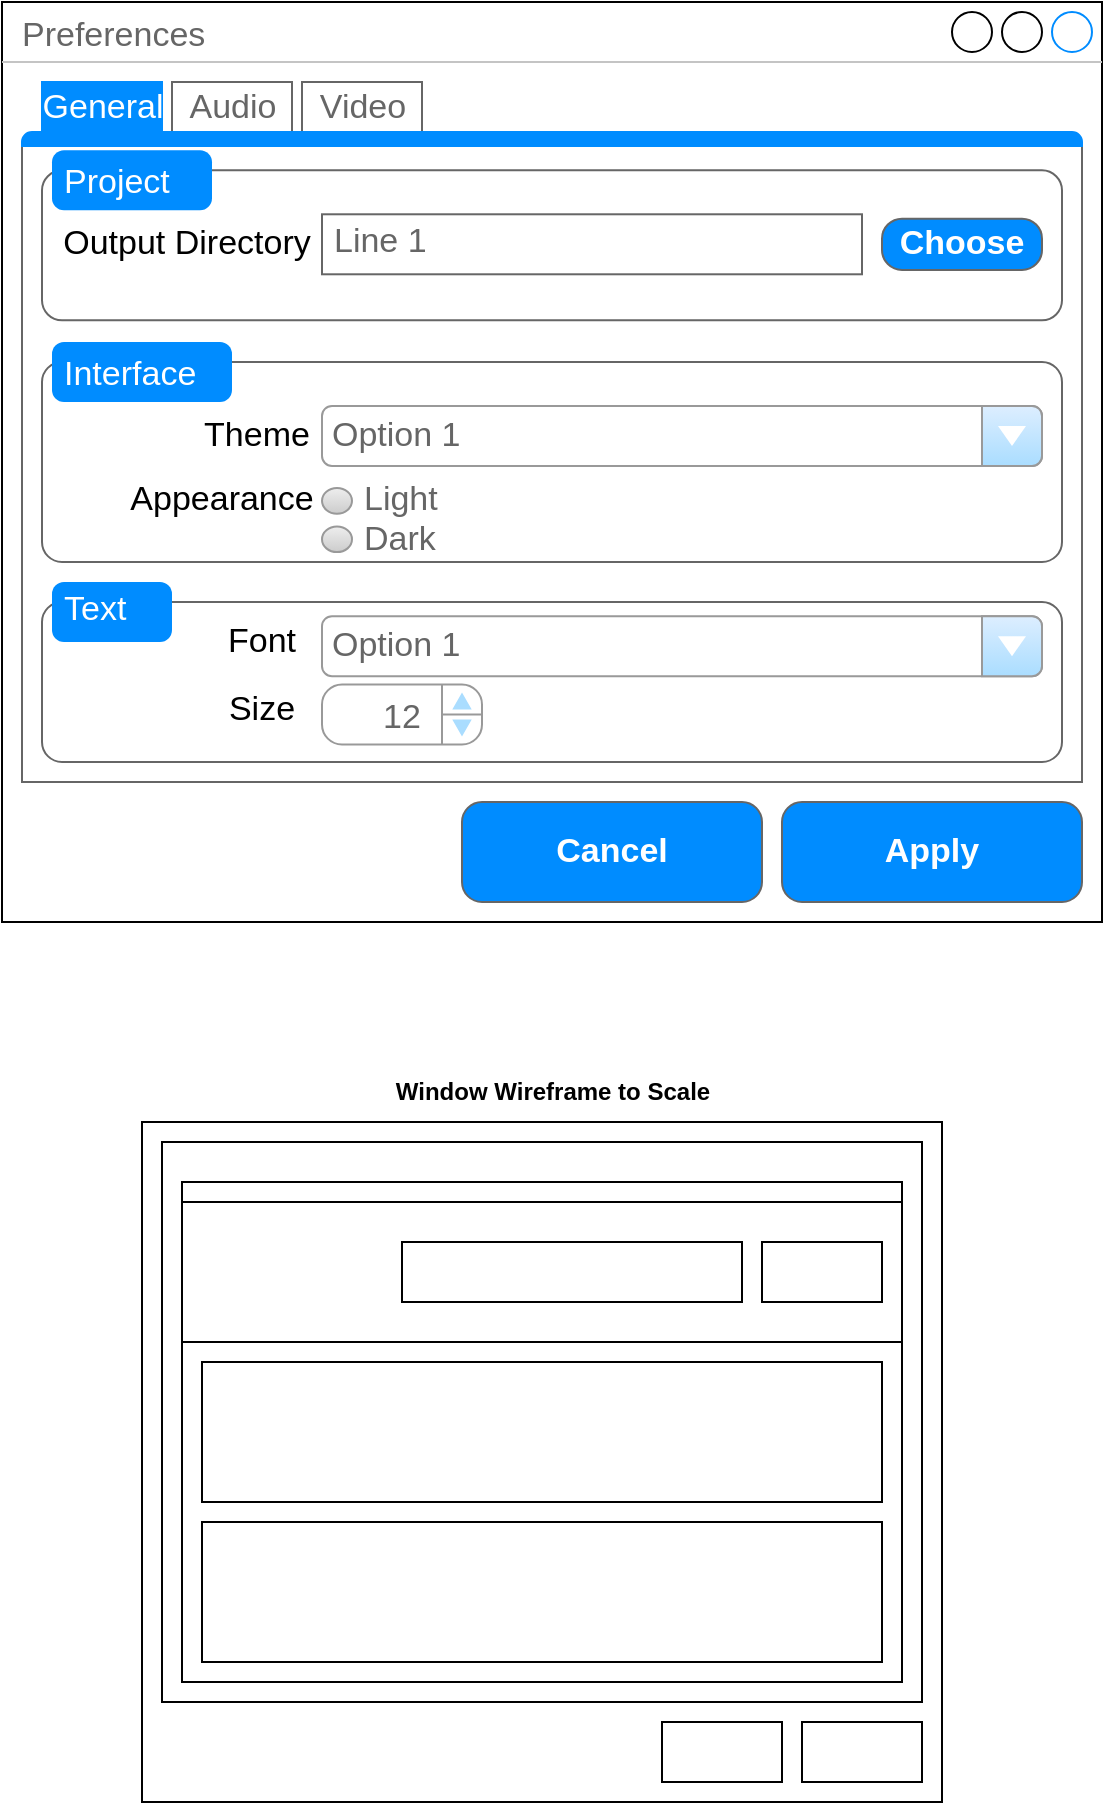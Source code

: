 <mxfile version="24.1.0" type="device" pages="3">
  <diagram id="t6W-nHp2AaDdZkX4JSfC" name="General">
    <mxGraphModel dx="984" dy="683" grid="1" gridSize="10" guides="1" tooltips="1" connect="1" arrows="1" fold="1" page="1" pageScale="1" pageWidth="850" pageHeight="1100" math="0" shadow="0">
      <root>
        <mxCell id="0" />
        <mxCell id="1" parent="0" />
        <mxCell id="diKc6S8ghk8znUsLogjv-1" value="Preferences" style="strokeWidth=1;shadow=0;dashed=0;align=center;html=1;shape=mxgraph.mockup.containers.window;align=left;verticalAlign=top;spacingLeft=8;strokeColor2=#008cff;strokeColor3=#c4c4c4;fontColor=#666666;mainText=;fontSize=17;labelBackgroundColor=none;" parent="1" vertex="1">
          <mxGeometry x="150" y="120" width="550" height="460" as="geometry" />
        </mxCell>
        <mxCell id="diKc6S8ghk8znUsLogjv-2" value="" style="strokeWidth=1;shadow=0;dashed=0;align=center;html=1;shape=mxgraph.mockup.containers.marginRect2;rectMarginTop=32;strokeColor=#666666;gradientColor=none;" parent="1" vertex="1">
          <mxGeometry x="160" y="160" width="530" height="350" as="geometry" />
        </mxCell>
        <mxCell id="diKc6S8ghk8znUsLogjv-16" value="General" style="strokeColor=#008cff;fillColor=#008cff;gradientColor=inherit;strokeWidth=1;shadow=0;dashed=0;align=center;html=1;shape=mxgraph.mockup.containers.rrect;rSize=0;fontSize=17;fontColor=#ffffff;gradientColor=none;" parent="diKc6S8ghk8znUsLogjv-2" vertex="1">
          <mxGeometry width="60" height="25" relative="1" as="geometry">
            <mxPoint x="10" as="offset" />
          </mxGeometry>
        </mxCell>
        <mxCell id="diKc6S8ghk8znUsLogjv-17" value="Audio" style="strokeWidth=1;shadow=0;dashed=0;align=center;html=1;shape=mxgraph.mockup.containers.rrect;rSize=0;fontSize=17;fontColor=#666666;strokeColor=inherit;fillColor=inherit;gradientColor=none;" parent="diKc6S8ghk8znUsLogjv-2" vertex="1">
          <mxGeometry width="60" height="25" relative="1" as="geometry">
            <mxPoint x="75" as="offset" />
          </mxGeometry>
        </mxCell>
        <mxCell id="diKc6S8ghk8znUsLogjv-18" value="Video" style="strokeColor=inherit;fillColor=inherit;gradientColor=inherit;strokeWidth=1;shadow=0;dashed=0;align=center;html=1;shape=mxgraph.mockup.containers.rrect;rSize=0;fontSize=17;fontColor=#666666;gradientColor=none;" parent="diKc6S8ghk8znUsLogjv-2" vertex="1">
          <mxGeometry width="60" height="25" relative="1" as="geometry">
            <mxPoint x="140" as="offset" />
          </mxGeometry>
        </mxCell>
        <mxCell id="diKc6S8ghk8znUsLogjv-19" value="" style="strokeWidth=1;shadow=0;dashed=0;align=center;html=1;shape=mxgraph.mockup.containers.topButton;rSize=5;strokeColor=#008cff;fillColor=#008cff;gradientColor=none;resizeWidth=1;movable=0;deletable=1;" parent="diKc6S8ghk8znUsLogjv-2" vertex="1">
          <mxGeometry width="530" height="7" relative="1" as="geometry">
            <mxPoint y="25" as="offset" />
          </mxGeometry>
        </mxCell>
        <mxCell id="SSgsU6SpIjd8MzzaVY9Y-6" value="" style="shape=mxgraph.mockup.containers.marginRect;rectMarginTop=10;strokeColor=#666666;strokeWidth=1;dashed=0;rounded=1;arcSize=5;recursiveResize=0;fontSize=17;" parent="diKc6S8ghk8znUsLogjv-2" vertex="1">
          <mxGeometry x="10" y="130" width="510" height="110" as="geometry" />
        </mxCell>
        <mxCell id="SSgsU6SpIjd8MzzaVY9Y-7" value="Interface" style="shape=rect;strokeColor=none;fillColor=#008cff;strokeWidth=1;dashed=0;rounded=1;arcSize=20;fontColor=#ffffff;fontSize=17;spacing=2;spacingTop=-2;align=left;autosize=1;spacingLeft=4;resizeWidth=0;resizeHeight=0;perimeter=none;" parent="SSgsU6SpIjd8MzzaVY9Y-6" vertex="1">
          <mxGeometry x="5" width="90" height="30" as="geometry" />
        </mxCell>
        <mxCell id="SSgsU6SpIjd8MzzaVY9Y-8" value="Theme" style="text;html=1;strokeColor=none;fillColor=none;align=center;verticalAlign=middle;whiteSpace=wrap;rounded=0;fontSize=17;" parent="SSgsU6SpIjd8MzzaVY9Y-6" vertex="1">
          <mxGeometry x="75" y="34.167" width="65" height="25.625" as="geometry" />
        </mxCell>
        <mxCell id="SSgsU6SpIjd8MzzaVY9Y-9" value="Option 1" style="strokeWidth=1;shadow=0;dashed=0;align=center;html=1;shape=mxgraph.mockup.forms.comboBox;strokeColor=#999999;fillColor=#ddeeff;align=left;fillColor2=#aaddff;mainText=;fontColor=#666666;fontSize=17;spacingLeft=3;" parent="SSgsU6SpIjd8MzzaVY9Y-6" vertex="1">
          <mxGeometry x="140" y="31.98" width="360" height="30" as="geometry" />
        </mxCell>
        <mxCell id="SSgsU6SpIjd8MzzaVY9Y-10" value="Appearance" style="text;html=1;strokeColor=none;fillColor=none;align=center;verticalAlign=middle;whiteSpace=wrap;rounded=0;fontSize=17;" parent="SSgsU6SpIjd8MzzaVY9Y-6" vertex="1">
          <mxGeometry x="40" y="66.625" width="100" height="25.625" as="geometry" />
        </mxCell>
        <mxCell id="SSgsU6SpIjd8MzzaVY9Y-11" value="Light" style="shape=ellipse;fillColor=#eeeeee;strokeColor=#999999;gradientColor=#cccccc;html=1;align=left;spacingLeft=4;fontSize=17;fontColor=#666666;labelPosition=right;shadow=0;" parent="SSgsU6SpIjd8MzzaVY9Y-6" vertex="1">
          <mxGeometry x="140" y="73.031" width="15" height="12.812" as="geometry" />
        </mxCell>
        <mxCell id="SSgsU6SpIjd8MzzaVY9Y-12" value="Dark" style="shape=ellipse;fillColor=#eeeeee;strokeColor=#999999;gradientColor=#cccccc;html=1;align=left;spacingLeft=4;fontSize=17;fontColor=#666666;labelPosition=right;shadow=0;" parent="SSgsU6SpIjd8MzzaVY9Y-6" vertex="1">
          <mxGeometry x="140" y="92.25" width="15" height="12.812" as="geometry" />
        </mxCell>
        <mxCell id="SSgsU6SpIjd8MzzaVY9Y-13" value="" style="shape=mxgraph.mockup.containers.marginRect;rectMarginTop=10;strokeColor=#666666;strokeWidth=1;dashed=0;rounded=1;arcSize=5;recursiveResize=0;labelBackgroundColor=#FFFFFF;sketch=0;fontSize=17;fontColor=#FFFFFF;fillColor=none;html=1;" parent="diKc6S8ghk8znUsLogjv-2" vertex="1">
          <mxGeometry x="10" y="250" width="510" height="90" as="geometry" />
        </mxCell>
        <mxCell id="SSgsU6SpIjd8MzzaVY9Y-14" value="Text" style="shape=rect;strokeColor=none;fillColor=#008cff;strokeWidth=1;dashed=0;rounded=1;arcSize=20;fontColor=#ffffff;fontSize=17;spacing=2;spacingTop=-2;align=left;autosize=1;spacingLeft=4;resizeWidth=0;resizeHeight=0;perimeter=none;labelBackgroundColor=none;sketch=0;html=1;" parent="SSgsU6SpIjd8MzzaVY9Y-13" vertex="1">
          <mxGeometry x="5" width="60" height="30" as="geometry" />
        </mxCell>
        <mxCell id="SSgsU6SpIjd8MzzaVY9Y-15" value="Option 1" style="strokeWidth=1;shadow=0;dashed=0;align=center;html=1;shape=mxgraph.mockup.forms.comboBox;strokeColor=#999999;fillColor=#ddeeff;align=left;fillColor2=#aaddff;mainText=;fontColor=#666666;fontSize=17;spacingLeft=3;labelBackgroundColor=none;sketch=0;" parent="SSgsU6SpIjd8MzzaVY9Y-13" vertex="1">
          <mxGeometry x="140" y="17.083" width="360" height="30" as="geometry" />
        </mxCell>
        <mxCell id="SSgsU6SpIjd8MzzaVY9Y-16" value="&lt;p style=&quot;line-height: 0%;&quot;&gt;12&lt;br&gt;&lt;/p&gt;" style="strokeWidth=1;shadow=0;dashed=0;align=center;html=1;shape=mxgraph.mockup.forms.spinner;strokeColor=#999999;spinLayout=right;spinStyle=normal;adjStyle=triangle;fillColor=#aaddff;fontSize=17;fontColor=#666666;mainText=;html=1;overflow=fill;labelBackgroundColor=none;sketch=0;" parent="SSgsU6SpIjd8MzzaVY9Y-13" vertex="1">
          <mxGeometry x="140" y="51.25" width="80" height="30" as="geometry" />
        </mxCell>
        <mxCell id="SSgsU6SpIjd8MzzaVY9Y-17" value="Font" style="text;html=1;strokeColor=none;fillColor=none;align=center;verticalAlign=middle;whiteSpace=wrap;rounded=0;fontSize=17;" parent="SSgsU6SpIjd8MzzaVY9Y-13" vertex="1">
          <mxGeometry x="90" y="17.083" width="40" height="25.625" as="geometry" />
        </mxCell>
        <mxCell id="SSgsU6SpIjd8MzzaVY9Y-18" value="Size" style="text;html=1;strokeColor=none;fillColor=none;align=center;verticalAlign=middle;whiteSpace=wrap;rounded=0;fontSize=17;" parent="SSgsU6SpIjd8MzzaVY9Y-13" vertex="1">
          <mxGeometry x="90" y="51.25" width="40" height="25.625" as="geometry" />
        </mxCell>
        <mxCell id="tmP9b08v6fIEIvVONiqi-2" value="Cancel" style="strokeWidth=1;shadow=0;dashed=0;align=center;html=1;shape=mxgraph.mockup.buttons.button;strokeColor=#666666;fontColor=#ffffff;mainText=;buttonStyle=round;fontSize=17;fontStyle=1;fillColor=#008cff;whiteSpace=wrap;" parent="1" vertex="1">
          <mxGeometry x="380" y="520" width="150" height="50" as="geometry" />
        </mxCell>
        <mxCell id="tmP9b08v6fIEIvVONiqi-1" value="Apply" style="strokeWidth=1;shadow=0;dashed=0;align=center;html=1;shape=mxgraph.mockup.buttons.button;strokeColor=#666666;fontColor=#ffffff;mainText=;buttonStyle=round;fontSize=17;fontStyle=1;fillColor=#008cff;whiteSpace=wrap;" parent="1" vertex="1">
          <mxGeometry x="540" y="520" width="150" height="50" as="geometry" />
        </mxCell>
        <mxCell id="SSgsU6SpIjd8MzzaVY9Y-1" value="" style="shape=mxgraph.mockup.containers.marginRect;rectMarginTop=10;strokeColor=#666666;strokeWidth=1;dashed=0;rounded=1;arcSize=5;recursiveResize=0;" parent="1" vertex="1">
          <mxGeometry x="170" y="194.17" width="510" height="85" as="geometry" />
        </mxCell>
        <mxCell id="SSgsU6SpIjd8MzzaVY9Y-2" value="Project" style="shape=rect;strokeColor=none;fillColor=#008cff;strokeWidth=1;dashed=0;rounded=1;arcSize=20;fontColor=#ffffff;fontSize=17;spacing=2;spacingTop=-2;align=left;autosize=1;spacingLeft=4;resizeWidth=0;resizeHeight=0;perimeter=none;" parent="SSgsU6SpIjd8MzzaVY9Y-1" vertex="1">
          <mxGeometry x="5" width="80" height="30" as="geometry" />
        </mxCell>
        <mxCell id="SSgsU6SpIjd8MzzaVY9Y-3" value="Output Directory" style="text;html=1;strokeColor=none;fillColor=none;align=center;verticalAlign=middle;whiteSpace=wrap;rounded=0;fontSize=17;" parent="SSgsU6SpIjd8MzzaVY9Y-1" vertex="1">
          <mxGeometry x="5" y="34.167" width="135" height="25.625" as="geometry" />
        </mxCell>
        <mxCell id="SSgsU6SpIjd8MzzaVY9Y-4" value="Line 1" style="strokeWidth=1;shadow=0;dashed=0;align=center;html=1;shape=mxgraph.mockup.text.textBox;fontColor=#666666;align=left;fontSize=17;spacingLeft=4;spacingTop=-3;strokeColor=#666666;mainText=" parent="SSgsU6SpIjd8MzzaVY9Y-1" vertex="1">
          <mxGeometry x="140" y="31.977" width="270" height="30" as="geometry" />
        </mxCell>
        <mxCell id="SSgsU6SpIjd8MzzaVY9Y-5" value="Choose" style="strokeWidth=1;shadow=0;dashed=0;align=center;html=1;shape=mxgraph.mockup.buttons.button;strokeColor=#666666;fontColor=#ffffff;mainText=;buttonStyle=round;fontSize=17;fontStyle=1;fillColor=#008cff;whiteSpace=wrap;" parent="SSgsU6SpIjd8MzzaVY9Y-1" vertex="1">
          <mxGeometry x="420" y="34.167" width="80" height="25.625" as="geometry" />
        </mxCell>
        <mxCell id="DBEaL1sf2qczhyfExk2F-1" value="" style="rounded=0;whiteSpace=wrap;html=1;fontSize=16;fillColor=none;" parent="1" vertex="1">
          <mxGeometry x="220" y="680" width="400" height="340" as="geometry" />
        </mxCell>
        <mxCell id="u3RzYJQjXdeA4L5AA04r-1" value="" style="rounded=0;whiteSpace=wrap;html=1;fontSize=16;fillColor=none;" parent="1" vertex="1">
          <mxGeometry x="230" y="690" width="380" height="280" as="geometry" />
        </mxCell>
        <mxCell id="cqLNv2CBaiIK8xhDbw6P-1" value="" style="rounded=0;whiteSpace=wrap;html=1;fontSize=16;fillColor=none;" parent="1" vertex="1">
          <mxGeometry x="240" y="710" width="360" height="250" as="geometry" />
        </mxCell>
        <mxCell id="CoxS5oORBuxENK6b9qUO-1" value="" style="rounded=0;whiteSpace=wrap;html=1;fontSize=16;fillColor=none;" parent="1" vertex="1">
          <mxGeometry x="240" y="720" width="360" height="70" as="geometry" />
        </mxCell>
        <mxCell id="CoxS5oORBuxENK6b9qUO-2" value="" style="rounded=0;whiteSpace=wrap;html=1;fontSize=16;fillColor=none;" parent="1" vertex="1">
          <mxGeometry x="250" y="800" width="340" height="70" as="geometry" />
        </mxCell>
        <mxCell id="CoxS5oORBuxENK6b9qUO-3" value="" style="rounded=0;whiteSpace=wrap;html=1;fontSize=16;fillColor=none;" parent="1" vertex="1">
          <mxGeometry x="250" y="880" width="340" height="70" as="geometry" />
        </mxCell>
        <mxCell id="u8vSnqJ97IPU191fKilF-1" value="&lt;b&gt;Window Wireframe to Scale&lt;/b&gt;" style="text;html=1;strokeColor=none;fillColor=none;align=center;verticalAlign=middle;whiteSpace=wrap;rounded=0;" parent="1" vertex="1">
          <mxGeometry x="342.5" y="650" width="165" height="30" as="geometry" />
        </mxCell>
        <mxCell id="Ink-8CawmunjvrsNEqMH-1" value="" style="rounded=0;whiteSpace=wrap;html=1;fillColor=none;" parent="1" vertex="1">
          <mxGeometry x="550" y="980" width="60" height="30" as="geometry" />
        </mxCell>
        <mxCell id="Ink-8CawmunjvrsNEqMH-2" value="" style="rounded=0;whiteSpace=wrap;html=1;fillColor=none;" parent="1" vertex="1">
          <mxGeometry x="480" y="980" width="60" height="30" as="geometry" />
        </mxCell>
        <mxCell id="Ink-8CawmunjvrsNEqMH-3" value="" style="rounded=0;whiteSpace=wrap;html=1;fillColor=none;" parent="1" vertex="1">
          <mxGeometry x="530" y="740" width="60" height="30" as="geometry" />
        </mxCell>
        <mxCell id="Ink-8CawmunjvrsNEqMH-4" value="" style="rounded=0;whiteSpace=wrap;html=1;fontSize=16;fillColor=none;" parent="1" vertex="1">
          <mxGeometry x="350" y="740" width="170" height="30" as="geometry" />
        </mxCell>
      </root>
    </mxGraphModel>
  </diagram>
  <diagram id="EILjyNlQ_RmkPIFJ16MW" name="Audio">
    <mxGraphModel dx="984" dy="683" grid="1" gridSize="10" guides="1" tooltips="1" connect="1" arrows="1" fold="1" page="1" pageScale="1" pageWidth="850" pageHeight="1100" math="0" shadow="0">
      <root>
        <mxCell id="0" />
        <mxCell id="1" parent="0" />
        <mxCell id="YPnH3pq1iTY1rtvttvFz-1" value="Preferences" style="strokeWidth=1;shadow=0;dashed=0;align=center;html=1;shape=mxgraph.mockup.containers.window;align=left;verticalAlign=top;spacingLeft=8;strokeColor2=#008cff;strokeColor3=#c4c4c4;fontColor=#666666;mainText=;fontSize=17;labelBackgroundColor=none;" parent="1" vertex="1">
          <mxGeometry width="550" height="460" as="geometry" />
        </mxCell>
        <mxCell id="YPnH3pq1iTY1rtvttvFz-2" value="" style="strokeWidth=1;shadow=0;dashed=0;align=center;html=1;shape=mxgraph.mockup.containers.marginRect2;rectMarginTop=32;strokeColor=#666666;gradientColor=none;" parent="1" vertex="1">
          <mxGeometry x="10" y="40" width="530" height="350" as="geometry" />
        </mxCell>
        <mxCell id="YPnH3pq1iTY1rtvttvFz-24" value="" style="shape=mxgraph.mockup.containers.marginRect;rectMarginTop=10;strokeColor=#666666;strokeWidth=1;dashed=0;rounded=1;arcSize=5;recursiveResize=0;fontSize=17;" parent="YPnH3pq1iTY1rtvttvFz-2" vertex="1">
          <mxGeometry x="10" y="33.33" width="510" height="86.67" as="geometry" />
        </mxCell>
        <mxCell id="YPnH3pq1iTY1rtvttvFz-25" value="Output" style="shape=rect;strokeColor=none;fillColor=#008cff;strokeWidth=1;dashed=0;rounded=1;arcSize=20;fontColor=#ffffff;fontSize=17;spacing=2;spacingTop=-2;align=left;autosize=1;spacingLeft=4;resizeWidth=0;resizeHeight=0;perimeter=none;" parent="YPnH3pq1iTY1rtvttvFz-24" vertex="1">
          <mxGeometry x="5" width="80" height="30" as="geometry" />
        </mxCell>
        <mxCell id="YPnH3pq1iTY1rtvttvFz-13" value="Device" style="text;html=1;strokeColor=none;fillColor=none;align=center;verticalAlign=middle;whiteSpace=wrap;rounded=0;fontSize=17;" parent="YPnH3pq1iTY1rtvttvFz-24" vertex="1">
          <mxGeometry x="60" y="29.997" width="60" height="38.892" as="geometry" />
        </mxCell>
        <mxCell id="YPnH3pq1iTY1rtvttvFz-7" value="Option 1" style="strokeWidth=1;shadow=0;dashed=0;align=center;html=1;shape=mxgraph.mockup.forms.comboBox;strokeColor=#999999;fillColor=#ddeeff;align=left;fillColor2=#aaddff;mainText=;fontColor=#666666;fontSize=17;spacingLeft=3;" parent="YPnH3pq1iTY1rtvttvFz-24" vertex="1">
          <mxGeometry x="120" y="36.665" width="380" height="27.142" as="geometry" />
        </mxCell>
        <mxCell id="YPnH3pq1iTY1rtvttvFz-20" value="" style="shape=mxgraph.mockup.containers.marginRect;rectMarginTop=10;strokeColor=#666666;strokeWidth=1;dashed=0;rounded=1;arcSize=5;recursiveResize=0;fontSize=17;" parent="YPnH3pq1iTY1rtvttvFz-2" vertex="1">
          <mxGeometry x="10" y="130" width="510" height="211.8" as="geometry" />
        </mxCell>
        <mxCell id="YPnH3pq1iTY1rtvttvFz-21" value="Input" style="shape=rect;strokeColor=none;fillColor=#008cff;strokeWidth=1;dashed=0;rounded=1;arcSize=20;fontColor=#ffffff;fontSize=17;spacing=2;spacingTop=-2;align=left;autosize=1;spacingLeft=4;resizeWidth=0;resizeHeight=0;perimeter=none;" parent="YPnH3pq1iTY1rtvttvFz-20" vertex="1">
          <mxGeometry x="5" width="60" height="30" as="geometry" />
        </mxCell>
        <mxCell id="YPnH3pq1iTY1rtvttvFz-14" value="Device" style="text;html=1;strokeColor=none;fillColor=none;align=center;verticalAlign=middle;whiteSpace=wrap;rounded=0;fontSize=17;" parent="YPnH3pq1iTY1rtvttvFz-20" vertex="1">
          <mxGeometry x="60" y="40.003" width="60" height="38.889" as="geometry" />
        </mxCell>
        <mxCell id="YPnH3pq1iTY1rtvttvFz-18" value="Sample Rate" style="text;html=1;strokeColor=none;fillColor=none;align=center;verticalAlign=middle;whiteSpace=wrap;rounded=0;fontSize=17;" parent="YPnH3pq1iTY1rtvttvFz-20" vertex="1">
          <mxGeometry x="10" y="78.892" width="110" height="38.892" as="geometry" />
        </mxCell>
        <mxCell id="YPnH3pq1iTY1rtvttvFz-19" value="Channels" style="text;html=1;strokeColor=none;fillColor=none;align=center;verticalAlign=middle;whiteSpace=wrap;rounded=0;fontSize=17;" parent="YPnH3pq1iTY1rtvttvFz-20" vertex="1">
          <mxGeometry x="40" y="117.784" width="80" height="38.889" as="geometry" />
        </mxCell>
        <mxCell id="YPnH3pq1iTY1rtvttvFz-15" value="Option 1" style="strokeWidth=1;shadow=0;dashed=0;align=center;html=1;shape=mxgraph.mockup.forms.comboBox;strokeColor=#999999;fillColor=#ddeeff;align=left;fillColor2=#aaddff;mainText=;fontColor=#666666;fontSize=17;spacingLeft=3;" parent="YPnH3pq1iTY1rtvttvFz-20" vertex="1">
          <mxGeometry x="120" y="45.875" width="380" height="27.142" as="geometry" />
        </mxCell>
        <mxCell id="YPnH3pq1iTY1rtvttvFz-16" value="Option 1" style="strokeWidth=1;shadow=0;dashed=0;align=center;html=1;shape=mxgraph.mockup.forms.comboBox;strokeColor=#999999;fillColor=#ddeeff;align=left;fillColor2=#aaddff;mainText=;fontColor=#666666;fontSize=17;spacingLeft=3;" parent="YPnH3pq1iTY1rtvttvFz-20" vertex="1">
          <mxGeometry x="120" y="84.767" width="380" height="27.142" as="geometry" />
        </mxCell>
        <mxCell id="YPnH3pq1iTY1rtvttvFz-17" value="Option 1" style="strokeWidth=1;shadow=0;dashed=0;align=center;html=1;shape=mxgraph.mockup.forms.comboBox;strokeColor=#999999;fillColor=#ddeeff;align=left;fillColor2=#aaddff;mainText=;fontColor=#666666;fontSize=17;spacingLeft=3;" parent="YPnH3pq1iTY1rtvttvFz-20" vertex="1">
          <mxGeometry x="120" y="123.633" width="380" height="27.142" as="geometry" />
        </mxCell>
        <mxCell id="YPnH3pq1iTY1rtvttvFz-26" value="" style="verticalLabelPosition=bottom;shadow=0;dashed=0;align=center;html=1;verticalAlign=top;strokeWidth=1;shape=mxgraph.mockup.forms.horSlider;strokeColor=#999999;sliderStyle=basic;sliderPos=20;handleStyle=circle;fillColor2=#ddeeff;fontSize=17;" parent="YPnH3pq1iTY1rtvttvFz-20" vertex="1">
          <mxGeometry x="120" y="159.997" width="380" height="25" as="geometry" />
        </mxCell>
        <mxCell id="YPnH3pq1iTY1rtvttvFz-27" value="Volume" style="text;html=1;strokeColor=none;fillColor=none;align=center;verticalAlign=middle;whiteSpace=wrap;rounded=0;fontSize=17;" parent="YPnH3pq1iTY1rtvttvFz-20" vertex="1">
          <mxGeometry x="60" y="159.997" width="60" height="25" as="geometry" />
        </mxCell>
        <mxCell id="YPnH3pq1iTY1rtvttvFz-3" value="General" style="strokeColor=inherit;fillColor=inherit;gradientColor=inherit;strokeWidth=1;shadow=0;dashed=0;align=center;html=1;shape=mxgraph.mockup.containers.rrect;rSize=0;fontSize=17;fontColor=#666666;gradientColor=none;" parent="YPnH3pq1iTY1rtvttvFz-2" vertex="1">
          <mxGeometry width="60" height="25" relative="1" as="geometry">
            <mxPoint x="10" as="offset" />
          </mxGeometry>
        </mxCell>
        <mxCell id="YPnH3pq1iTY1rtvttvFz-4" value="Audio" style="strokeWidth=1;shadow=0;dashed=0;align=center;html=1;shape=mxgraph.mockup.containers.rrect;rSize=0;fontSize=17;fontColor=#ffffff;strokeColor=#008cff;fillColor=#008cff;" parent="YPnH3pq1iTY1rtvttvFz-2" vertex="1">
          <mxGeometry width="60" height="25" relative="1" as="geometry">
            <mxPoint x="75" as="offset" />
          </mxGeometry>
        </mxCell>
        <mxCell id="YPnH3pq1iTY1rtvttvFz-5" value="Video" style="strokeColor=inherit;fillColor=inherit;gradientColor=inherit;strokeWidth=1;shadow=0;dashed=0;align=center;html=1;shape=mxgraph.mockup.containers.rrect;rSize=0;fontSize=17;fontColor=#666666;gradientColor=none;" parent="YPnH3pq1iTY1rtvttvFz-2" vertex="1">
          <mxGeometry width="60" height="25" relative="1" as="geometry">
            <mxPoint x="140" as="offset" />
          </mxGeometry>
        </mxCell>
        <mxCell id="YPnH3pq1iTY1rtvttvFz-6" value="" style="strokeWidth=1;shadow=0;dashed=0;align=center;html=1;shape=mxgraph.mockup.containers.topButton;rSize=5;strokeColor=#008cff;fillColor=#008cff;gradientColor=none;resizeWidth=1;movable=0;deletable=1;" parent="YPnH3pq1iTY1rtvttvFz-2" vertex="1">
          <mxGeometry width="530" height="7" relative="1" as="geometry">
            <mxPoint y="25" as="offset" />
          </mxGeometry>
        </mxCell>
        <mxCell id="YPnH3pq1iTY1rtvttvFz-10" value="Apply" style="strokeWidth=1;shadow=0;dashed=0;align=center;html=1;shape=mxgraph.mockup.buttons.button;strokeColor=#666666;fontColor=#ffffff;mainText=;buttonStyle=round;fontSize=17;fontStyle=1;fillColor=#008cff;whiteSpace=wrap;" parent="1" vertex="1">
          <mxGeometry x="390" y="400" width="150" height="50" as="geometry" />
        </mxCell>
        <mxCell id="YPnH3pq1iTY1rtvttvFz-11" value="Cancel" style="strokeWidth=1;shadow=0;dashed=0;align=center;html=1;shape=mxgraph.mockup.buttons.button;strokeColor=#666666;fontColor=#ffffff;mainText=;buttonStyle=round;fontSize=17;fontStyle=1;fillColor=#008cff;whiteSpace=wrap;" parent="1" vertex="1">
          <mxGeometry x="230" y="400" width="150" height="50" as="geometry" />
        </mxCell>
        <mxCell id="mCZecjg7Fsaxp-tUPbpS-1" value="" style="rounded=0;whiteSpace=wrap;html=1;fillColor=none;labelPosition=center;verticalLabelPosition=top;align=center;verticalAlign=bottom;" parent="1" vertex="1">
          <mxGeometry x="220" y="680" width="400" height="340" as="geometry" />
        </mxCell>
        <mxCell id="mCZecjg7Fsaxp-tUPbpS-2" value="" style="rounded=0;whiteSpace=wrap;html=1;fillColor=none;" parent="1" vertex="1">
          <mxGeometry x="230" y="690" width="380" height="280" as="geometry" />
        </mxCell>
        <mxCell id="mCZecjg7Fsaxp-tUPbpS-3" value="" style="rounded=0;whiteSpace=wrap;html=1;fillColor=none;" parent="1" vertex="1">
          <mxGeometry x="240" y="710" width="360" height="250" as="geometry" />
        </mxCell>
        <mxCell id="mCZecjg7Fsaxp-tUPbpS-4" value="" style="rounded=0;whiteSpace=wrap;html=1;fillColor=none;" parent="1" vertex="1">
          <mxGeometry x="240" y="720" width="360" height="50" as="geometry" />
        </mxCell>
        <mxCell id="mCZecjg7Fsaxp-tUPbpS-5" value="" style="rounded=0;whiteSpace=wrap;html=1;fillColor=none;" parent="1" vertex="1">
          <mxGeometry x="240" y="780" width="360" height="170" as="geometry" />
        </mxCell>
        <mxCell id="mCZecjg7Fsaxp-tUPbpS-6" value="" style="rounded=0;whiteSpace=wrap;html=1;fillColor=none;" parent="1" vertex="1">
          <mxGeometry x="550" y="980" width="60" height="30" as="geometry" />
        </mxCell>
        <mxCell id="mCZecjg7Fsaxp-tUPbpS-7" value="" style="rounded=0;whiteSpace=wrap;html=1;fillColor=none;" parent="1" vertex="1">
          <mxGeometry x="480" y="980" width="60" height="30" as="geometry" />
        </mxCell>
        <mxCell id="mCZecjg7Fsaxp-tUPbpS-8" value="&lt;b&gt;Window Wireframe to Scale&lt;/b&gt;" style="text;html=1;strokeColor=none;fillColor=none;align=center;verticalAlign=middle;whiteSpace=wrap;rounded=0;" parent="1" vertex="1">
          <mxGeometry x="343" y="650" width="165" height="30" as="geometry" />
        </mxCell>
      </root>
    </mxGraphModel>
  </diagram>
  <diagram id="WzMNUKS4J1rxnj-n8jQC" name="Video">
    <mxGraphModel dx="984" dy="683" grid="1" gridSize="10" guides="1" tooltips="1" connect="1" arrows="1" fold="1" page="1" pageScale="1" pageWidth="850" pageHeight="1100" math="0" shadow="0">
      <root>
        <mxCell id="0" />
        <mxCell id="1" parent="0" />
        <mxCell id="n_aQ-jBpUl-tfyjyhjPL-1" value="Preferences" style="strokeWidth=1;shadow=0;dashed=0;align=center;html=1;shape=mxgraph.mockup.containers.window;align=left;verticalAlign=top;spacingLeft=8;strokeColor2=#008cff;strokeColor3=#c4c4c4;fontColor=#666666;mainText=;fontSize=17;labelBackgroundColor=none;" vertex="1" parent="1">
          <mxGeometry width="550" height="460" as="geometry" />
        </mxCell>
        <mxCell id="n_aQ-jBpUl-tfyjyhjPL-2" value="" style="strokeWidth=1;shadow=0;dashed=0;align=center;html=1;shape=mxgraph.mockup.containers.marginRect2;rectMarginTop=32;strokeColor=#666666;gradientColor=none;" vertex="1" parent="1">
          <mxGeometry x="10" y="40" width="530" height="350" as="geometry" />
        </mxCell>
        <mxCell id="n_aQ-jBpUl-tfyjyhjPL-7" value="" style="shape=mxgraph.mockup.containers.marginRect;rectMarginTop=10;strokeColor=#666666;strokeWidth=1;dashed=0;rounded=1;arcSize=5;recursiveResize=0;fontSize=17;" vertex="1" parent="n_aQ-jBpUl-tfyjyhjPL-2">
          <mxGeometry x="10" y="40" width="510" height="160" as="geometry" />
        </mxCell>
        <mxCell id="n_aQ-jBpUl-tfyjyhjPL-8" value="Input" style="shape=rect;strokeColor=none;fillColor=#008cff;strokeWidth=1;dashed=0;rounded=1;arcSize=20;fontColor=#ffffff;fontSize=17;spacing=2;spacingTop=-2;align=left;autosize=1;spacingLeft=4;resizeWidth=0;resizeHeight=0;perimeter=none;" vertex="1" parent="n_aQ-jBpUl-tfyjyhjPL-7">
          <mxGeometry x="5" width="60" height="30" as="geometry" />
        </mxCell>
        <mxCell id="n_aQ-jBpUl-tfyjyhjPL-9" value="Device" style="text;html=1;strokeColor=none;fillColor=none;align=center;verticalAlign=middle;whiteSpace=wrap;rounded=0;fontSize=17;" vertex="1" parent="n_aQ-jBpUl-tfyjyhjPL-7">
          <mxGeometry x="120" y="30.003" width="60" height="38.889" as="geometry" />
        </mxCell>
        <mxCell id="n_aQ-jBpUl-tfyjyhjPL-10" value="Frames Per Second" style="text;html=1;strokeColor=none;fillColor=none;align=center;verticalAlign=middle;whiteSpace=wrap;rounded=0;fontSize=17;" vertex="1" parent="n_aQ-jBpUl-tfyjyhjPL-7">
          <mxGeometry x="20" y="68.89" width="160" height="38.89" as="geometry" />
        </mxCell>
        <mxCell id="n_aQ-jBpUl-tfyjyhjPL-11" value="Resolution" style="text;html=1;strokeColor=none;fillColor=none;align=center;verticalAlign=middle;whiteSpace=wrap;rounded=0;fontSize=17;" vertex="1" parent="n_aQ-jBpUl-tfyjyhjPL-7">
          <mxGeometry x="100" y="107.784" width="80" height="38.889" as="geometry" />
        </mxCell>
        <mxCell id="n_aQ-jBpUl-tfyjyhjPL-12" value="Option 1" style="strokeWidth=1;shadow=0;dashed=0;align=center;html=1;shape=mxgraph.mockup.forms.comboBox;strokeColor=#999999;fillColor=#ddeeff;align=left;fillColor2=#aaddff;mainText=;fontColor=#666666;fontSize=17;spacingLeft=3;" vertex="1" parent="n_aQ-jBpUl-tfyjyhjPL-7">
          <mxGeometry x="180" y="35.88" width="320" height="27.14" as="geometry" />
        </mxCell>
        <mxCell id="n_aQ-jBpUl-tfyjyhjPL-13" value="Option 1" style="strokeWidth=1;shadow=0;dashed=0;align=center;html=1;shape=mxgraph.mockup.forms.comboBox;strokeColor=#999999;fillColor=#ddeeff;align=left;fillColor2=#aaddff;mainText=;fontColor=#666666;fontSize=17;spacingLeft=3;" vertex="1" parent="n_aQ-jBpUl-tfyjyhjPL-7">
          <mxGeometry x="180" y="74.77" width="320" height="27.14" as="geometry" />
        </mxCell>
        <mxCell id="n_aQ-jBpUl-tfyjyhjPL-14" value="Option 1" style="strokeWidth=1;shadow=0;dashed=0;align=center;html=1;shape=mxgraph.mockup.forms.comboBox;strokeColor=#999999;fillColor=#ddeeff;align=left;fillColor2=#aaddff;mainText=;fontColor=#666666;fontSize=17;spacingLeft=3;" vertex="1" parent="n_aQ-jBpUl-tfyjyhjPL-7">
          <mxGeometry x="180" y="113.66" width="320" height="27.14" as="geometry" />
        </mxCell>
        <mxCell id="n_aQ-jBpUl-tfyjyhjPL-17" value="General" style="strokeColor=inherit;fillColor=inherit;gradientColor=inherit;strokeWidth=1;shadow=0;dashed=0;align=center;html=1;shape=mxgraph.mockup.containers.rrect;rSize=0;fontSize=17;fontColor=#666666;gradientColor=none;" vertex="1" parent="n_aQ-jBpUl-tfyjyhjPL-2">
          <mxGeometry width="60" height="25" relative="1" as="geometry">
            <mxPoint x="10" as="offset" />
          </mxGeometry>
        </mxCell>
        <mxCell id="n_aQ-jBpUl-tfyjyhjPL-20" value="" style="strokeWidth=1;shadow=0;dashed=0;align=center;html=1;shape=mxgraph.mockup.containers.topButton;rSize=5;strokeColor=#008cff;fillColor=#008cff;gradientColor=none;resizeWidth=1;movable=0;deletable=1;" vertex="1" parent="n_aQ-jBpUl-tfyjyhjPL-2">
          <mxGeometry width="530" height="7" relative="1" as="geometry">
            <mxPoint y="25" as="offset" />
          </mxGeometry>
        </mxCell>
        <mxCell id="n_aQ-jBpUl-tfyjyhjPL-21" value="Apply" style="strokeWidth=1;shadow=0;dashed=0;align=center;html=1;shape=mxgraph.mockup.buttons.button;strokeColor=#666666;fontColor=#ffffff;mainText=;buttonStyle=round;fontSize=17;fontStyle=1;fillColor=#008cff;whiteSpace=wrap;" vertex="1" parent="1">
          <mxGeometry x="390" y="400" width="150" height="50" as="geometry" />
        </mxCell>
        <mxCell id="n_aQ-jBpUl-tfyjyhjPL-22" value="Cancel" style="strokeWidth=1;shadow=0;dashed=0;align=center;html=1;shape=mxgraph.mockup.buttons.button;strokeColor=#666666;fontColor=#ffffff;mainText=;buttonStyle=round;fontSize=17;fontStyle=1;fillColor=#008cff;whiteSpace=wrap;" vertex="1" parent="1">
          <mxGeometry x="230" y="400" width="150" height="50" as="geometry" />
        </mxCell>
        <mxCell id="n_aQ-jBpUl-tfyjyhjPL-23" value="Video" style="strokeWidth=1;shadow=0;dashed=0;align=center;html=1;shape=mxgraph.mockup.containers.rrect;rSize=0;fontSize=17;fontColor=#ffffff;strokeColor=#008cff;fillColor=#008cff;" vertex="1" parent="1">
          <mxGeometry x="140" y="40" width="60" height="25" as="geometry" />
        </mxCell>
        <mxCell id="n_aQ-jBpUl-tfyjyhjPL-24" value="Audio" style="strokeColor=inherit;fillColor=inherit;gradientColor=inherit;strokeWidth=1;shadow=0;dashed=0;align=center;html=1;shape=mxgraph.mockup.containers.rrect;rSize=0;fontSize=17;fontColor=#666666;gradientColor=none;" vertex="1" parent="1">
          <mxGeometry x="80" y="40" width="60" height="25" as="geometry" />
        </mxCell>
        <mxCell id="YnQAmzR6KmWCNt7Jwuj_-1" value="" style="rounded=0;whiteSpace=wrap;html=1;fillColor=none;labelPosition=center;verticalLabelPosition=top;align=center;verticalAlign=bottom;" vertex="1" parent="1">
          <mxGeometry y="630" width="400" height="340" as="geometry" />
        </mxCell>
        <mxCell id="YnQAmzR6KmWCNt7Jwuj_-2" value="" style="rounded=0;whiteSpace=wrap;html=1;fillColor=none;" vertex="1" parent="1">
          <mxGeometry x="10" y="640" width="380" height="280" as="geometry" />
        </mxCell>
        <mxCell id="YnQAmzR6KmWCNt7Jwuj_-6" value="" style="rounded=0;whiteSpace=wrap;html=1;fillColor=none;" vertex="1" parent="1">
          <mxGeometry x="330" y="930" width="60" height="30" as="geometry" />
        </mxCell>
        <mxCell id="YnQAmzR6KmWCNt7Jwuj_-7" value="" style="rounded=0;whiteSpace=wrap;html=1;fillColor=none;" vertex="1" parent="1">
          <mxGeometry x="260" y="930" width="60" height="30" as="geometry" />
        </mxCell>
        <mxCell id="YnQAmzR6KmWCNt7Jwuj_-8" value="&lt;b&gt;Window Wireframe to Scale&lt;/b&gt;" style="text;html=1;strokeColor=none;fillColor=none;align=center;verticalAlign=middle;whiteSpace=wrap;rounded=0;" vertex="1" parent="1">
          <mxGeometry x="123" y="600" width="165" height="30" as="geometry" />
        </mxCell>
        <mxCell id="SvrDD0uEpVoW4xds3sZx-1" value="" style="rounded=0;whiteSpace=wrap;html=1;fillColor=none;" vertex="1" parent="1">
          <mxGeometry x="20" y="660" width="360" height="250" as="geometry" />
        </mxCell>
        <mxCell id="SvrDD0uEpVoW4xds3sZx-2" value="" style="rounded=0;whiteSpace=wrap;html=1;fillColor=none;" vertex="1" parent="1">
          <mxGeometry x="30" y="670" width="340" height="130" as="geometry" />
        </mxCell>
        <mxCell id="SvrDD0uEpVoW4xds3sZx-3" value="" style="rounded=0;whiteSpace=wrap;html=1;" vertex="1" parent="1">
          <mxGeometry x="170" y="680" width="190" height="30" as="geometry" />
        </mxCell>
        <mxCell id="WuDWbww5_P2diKQGLtPM-1" value="" style="rounded=0;whiteSpace=wrap;html=1;" vertex="1" parent="1">
          <mxGeometry x="170" y="720" width="190" height="30" as="geometry" />
        </mxCell>
        <mxCell id="WuDWbww5_P2diKQGLtPM-2" value="" style="rounded=0;whiteSpace=wrap;html=1;" vertex="1" parent="1">
          <mxGeometry x="170" y="760" width="190" height="30" as="geometry" />
        </mxCell>
      </root>
    </mxGraphModel>
  </diagram>
</mxfile>
